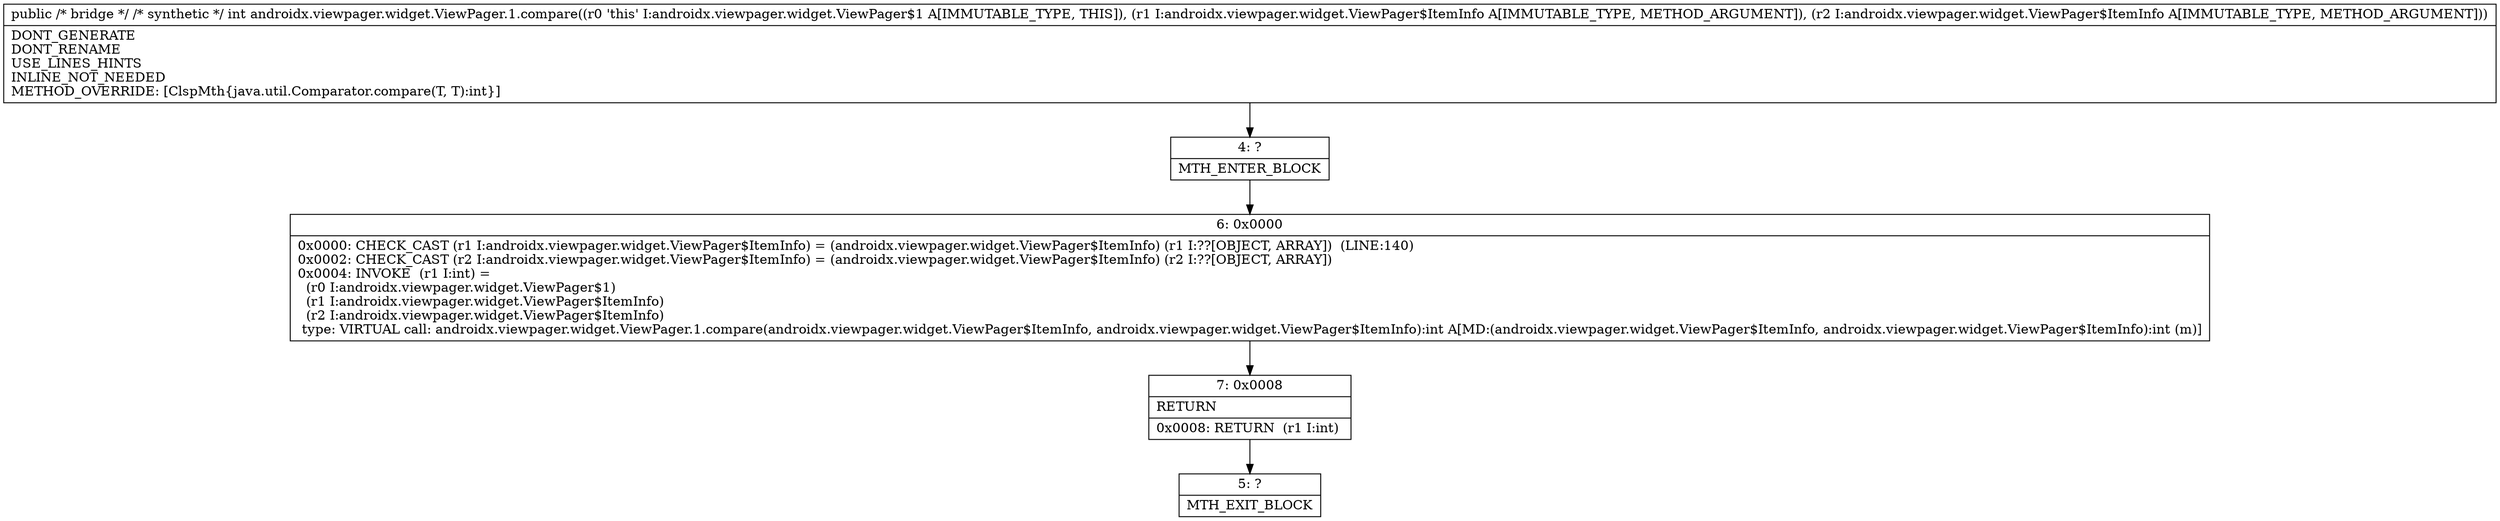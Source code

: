 digraph "CFG forandroidx.viewpager.widget.ViewPager.1.compare(Ljava\/lang\/Object;Ljava\/lang\/Object;)I" {
Node_4 [shape=record,label="{4\:\ ?|MTH_ENTER_BLOCK\l}"];
Node_6 [shape=record,label="{6\:\ 0x0000|0x0000: CHECK_CAST (r1 I:androidx.viewpager.widget.ViewPager$ItemInfo) = (androidx.viewpager.widget.ViewPager$ItemInfo) (r1 I:??[OBJECT, ARRAY])  (LINE:140)\l0x0002: CHECK_CAST (r2 I:androidx.viewpager.widget.ViewPager$ItemInfo) = (androidx.viewpager.widget.ViewPager$ItemInfo) (r2 I:??[OBJECT, ARRAY]) \l0x0004: INVOKE  (r1 I:int) = \l  (r0 I:androidx.viewpager.widget.ViewPager$1)\l  (r1 I:androidx.viewpager.widget.ViewPager$ItemInfo)\l  (r2 I:androidx.viewpager.widget.ViewPager$ItemInfo)\l type: VIRTUAL call: androidx.viewpager.widget.ViewPager.1.compare(androidx.viewpager.widget.ViewPager$ItemInfo, androidx.viewpager.widget.ViewPager$ItemInfo):int A[MD:(androidx.viewpager.widget.ViewPager$ItemInfo, androidx.viewpager.widget.ViewPager$ItemInfo):int (m)]\l}"];
Node_7 [shape=record,label="{7\:\ 0x0008|RETURN\l|0x0008: RETURN  (r1 I:int) \l}"];
Node_5 [shape=record,label="{5\:\ ?|MTH_EXIT_BLOCK\l}"];
MethodNode[shape=record,label="{public \/* bridge *\/ \/* synthetic *\/ int androidx.viewpager.widget.ViewPager.1.compare((r0 'this' I:androidx.viewpager.widget.ViewPager$1 A[IMMUTABLE_TYPE, THIS]), (r1 I:androidx.viewpager.widget.ViewPager$ItemInfo A[IMMUTABLE_TYPE, METHOD_ARGUMENT]), (r2 I:androidx.viewpager.widget.ViewPager$ItemInfo A[IMMUTABLE_TYPE, METHOD_ARGUMENT]))  | DONT_GENERATE\lDONT_RENAME\lUSE_LINES_HINTS\lINLINE_NOT_NEEDED\lMETHOD_OVERRIDE: [ClspMth\{java.util.Comparator.compare(T, T):int\}]\l}"];
MethodNode -> Node_4;Node_4 -> Node_6;
Node_6 -> Node_7;
Node_7 -> Node_5;
}

